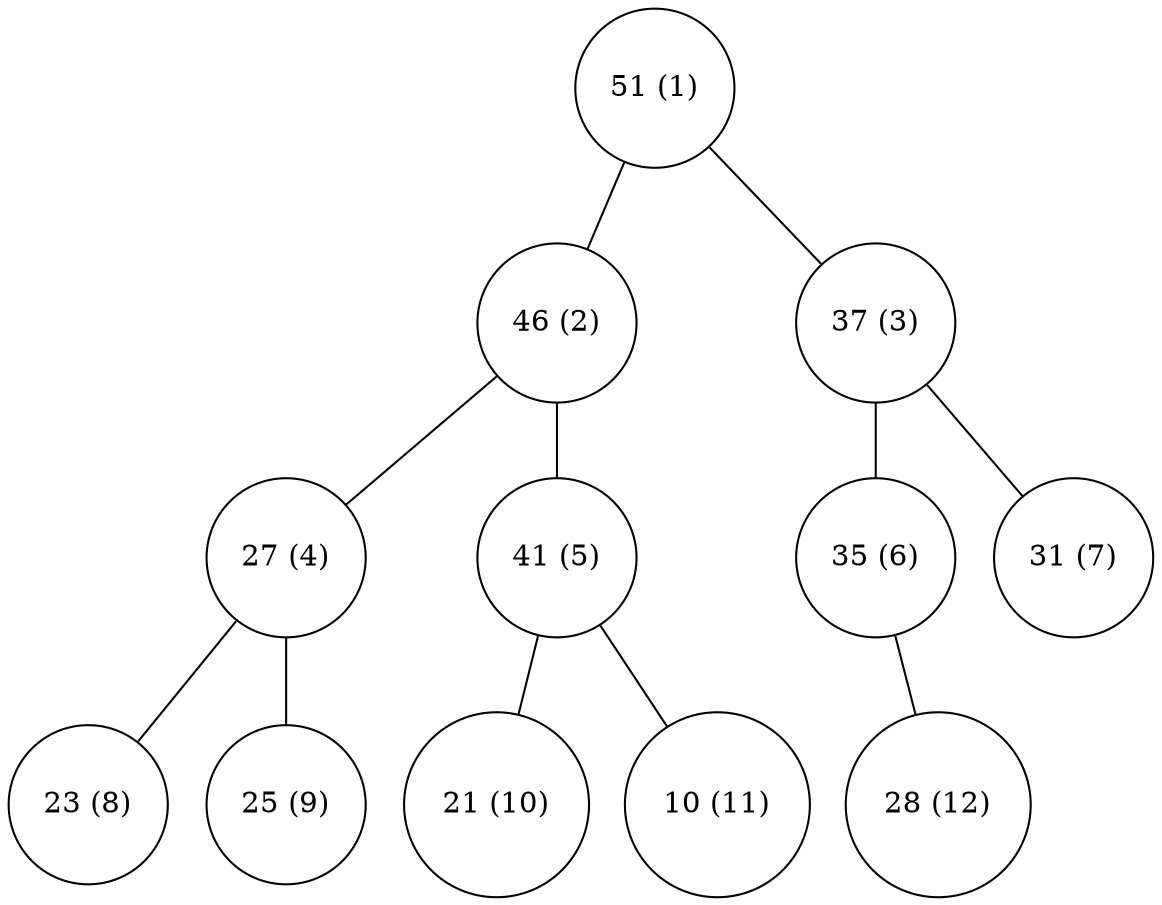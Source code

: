 graph G {
    node [shape=circle];
    51 [label="51 (1)"];
    46 [label="46 (2)"];
    37 [label="37 (3)"];
    27 [label="27 (4)"];
    41 [label="41 (5)"];
    35 [label="35 (6)"];
    31 [label="31 (7)"];
    23 [label="23 (8)"];
    25 [label="25 (9)"];
    21 [label="21 (10)"];
    10 [label="10 (11)"];
    28 [label="28 (12)"];

    51 -- 46;
    51 -- 37;
    46 -- 27;
    46 -- 41;
    37 -- 35;
    37 -- 31;
    27 -- 23;
    27 -- 25;
    41 -- 21;
    41 -- 10;
    35 -- 28;
}
